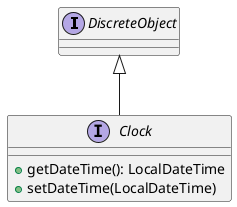 @startuml clock

interface DiscreteObject {}
interface Clock extends DiscreteObject {
    + getDateTime(): LocalDateTime
    + setDateTime(LocalDateTime)
}

@enduml
